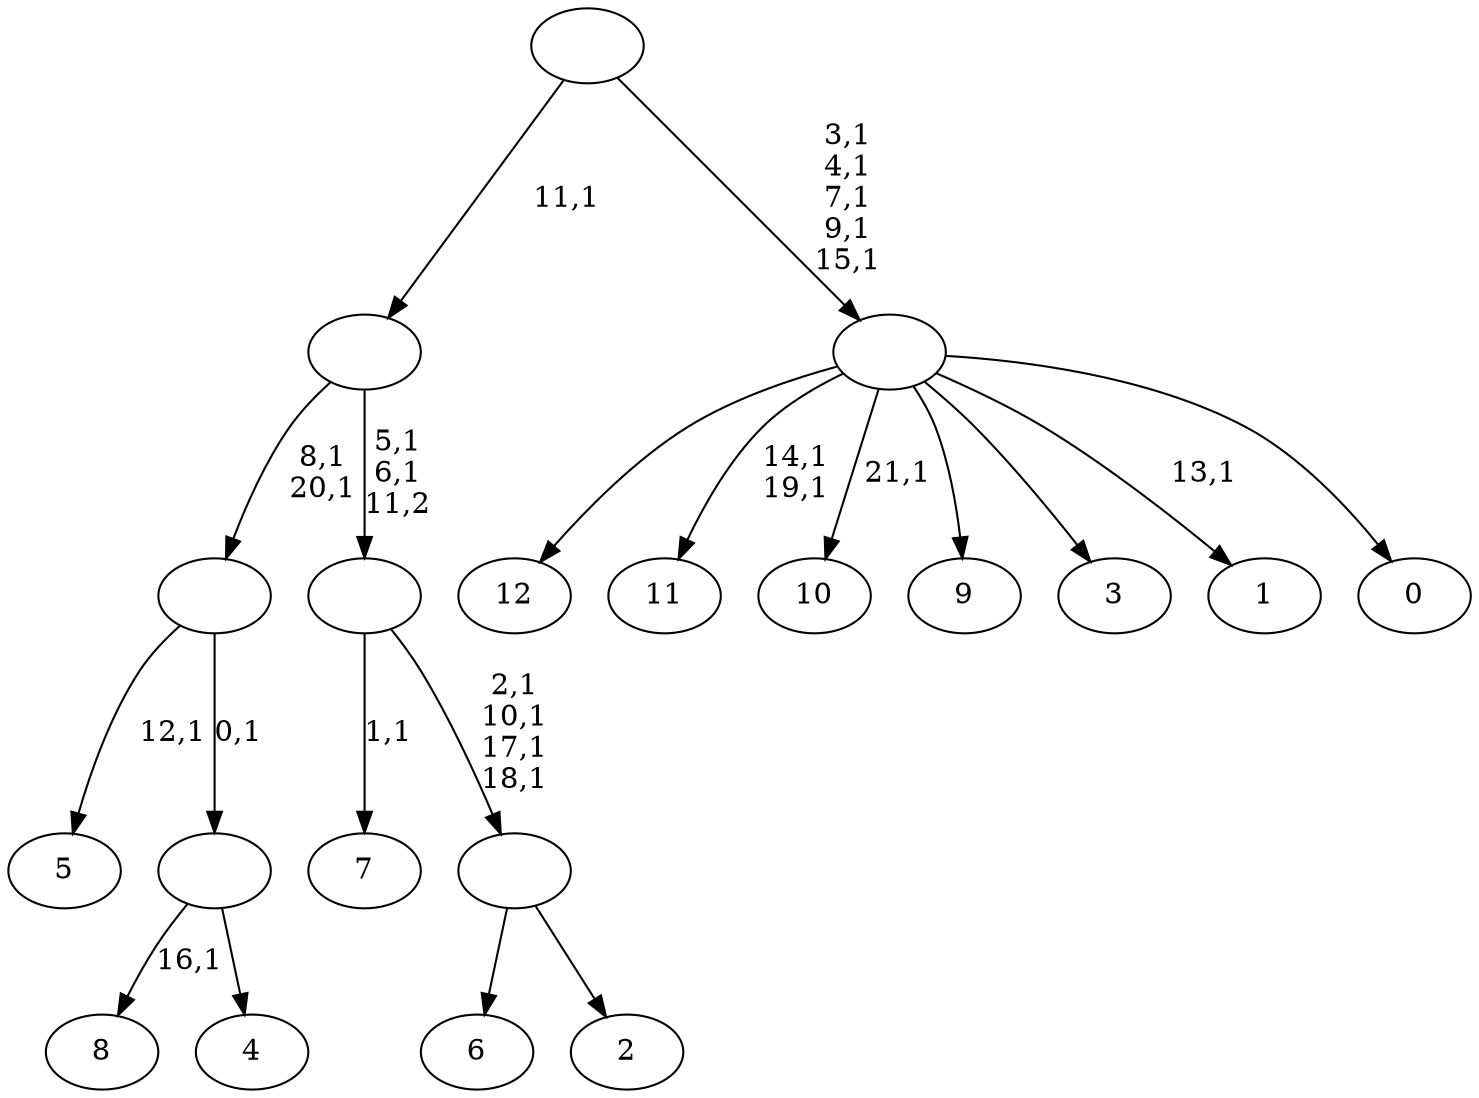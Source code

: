digraph T {
	35 [label="12"]
	34 [label="11"]
	31 [label="10"]
	29 [label="9"]
	28 [label="8"]
	26 [label="7"]
	24 [label="6"]
	23 [label="5"]
	21 [label="4"]
	20 [label=""]
	19 [label=""]
	17 [label="3"]
	16 [label="2"]
	15 [label=""]
	11 [label=""]
	9 [label=""]
	8 [label="1"]
	6 [label="0"]
	5 [label=""]
	0 [label=""]
	20 -> 28 [label="16,1"]
	20 -> 21 [label=""]
	19 -> 23 [label="12,1"]
	19 -> 20 [label="0,1"]
	15 -> 24 [label=""]
	15 -> 16 [label=""]
	11 -> 15 [label="2,1\n10,1\n17,1\n18,1"]
	11 -> 26 [label="1,1"]
	9 -> 11 [label="5,1\n6,1\n11,2"]
	9 -> 19 [label="8,1\n20,1"]
	5 -> 8 [label="13,1"]
	5 -> 31 [label="21,1"]
	5 -> 34 [label="14,1\n19,1"]
	5 -> 35 [label=""]
	5 -> 29 [label=""]
	5 -> 17 [label=""]
	5 -> 6 [label=""]
	0 -> 5 [label="3,1\n4,1\n7,1\n9,1\n15,1"]
	0 -> 9 [label="11,1"]
}

